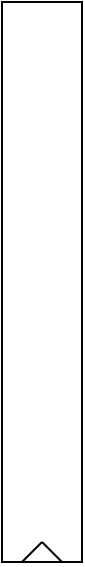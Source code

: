 <mxfile version="14.1.8" type="device"><diagram id="0_HbEA7C-sImt7lxqpW4" name="E2"><mxGraphModel dx="763" dy="676" grid="1" gridSize="10" guides="1" tooltips="1" connect="1" arrows="1" fold="1" page="1" pageScale="1" pageWidth="850" pageHeight="1100" math="0" shadow="0"><root><mxCell id="0"/><mxCell id="1" parent="0"/><mxCell id="AMZOg9fN7RFKEfYkFWOn-6" value="" style="group" vertex="1" connectable="0" parent="1"><mxGeometry x="120" y="160" width="40" height="280" as="geometry"/></mxCell><mxCell id="AMZOg9fN7RFKEfYkFWOn-1" value="" style="rounded=0;whiteSpace=wrap;html=1;" vertex="1" parent="AMZOg9fN7RFKEfYkFWOn-6"><mxGeometry width="40" height="280" as="geometry"/></mxCell><mxCell id="AMZOg9fN7RFKEfYkFWOn-4" value="" style="endArrow=none;html=1;" edge="1" parent="AMZOg9fN7RFKEfYkFWOn-6"><mxGeometry width="50" height="50" relative="1" as="geometry"><mxPoint x="10" y="280" as="sourcePoint"/><mxPoint x="20" y="270" as="targetPoint"/></mxGeometry></mxCell><mxCell id="AMZOg9fN7RFKEfYkFWOn-5" value="" style="endArrow=none;html=1;exitX=0.75;exitY=1;exitDx=0;exitDy=0;" edge="1" parent="AMZOg9fN7RFKEfYkFWOn-6" source="AMZOg9fN7RFKEfYkFWOn-1"><mxGeometry width="50" height="50" relative="1" as="geometry"><mxPoint x="-80" y="330" as="sourcePoint"/><mxPoint x="20" y="270" as="targetPoint"/></mxGeometry></mxCell></root></mxGraphModel></diagram></mxfile>